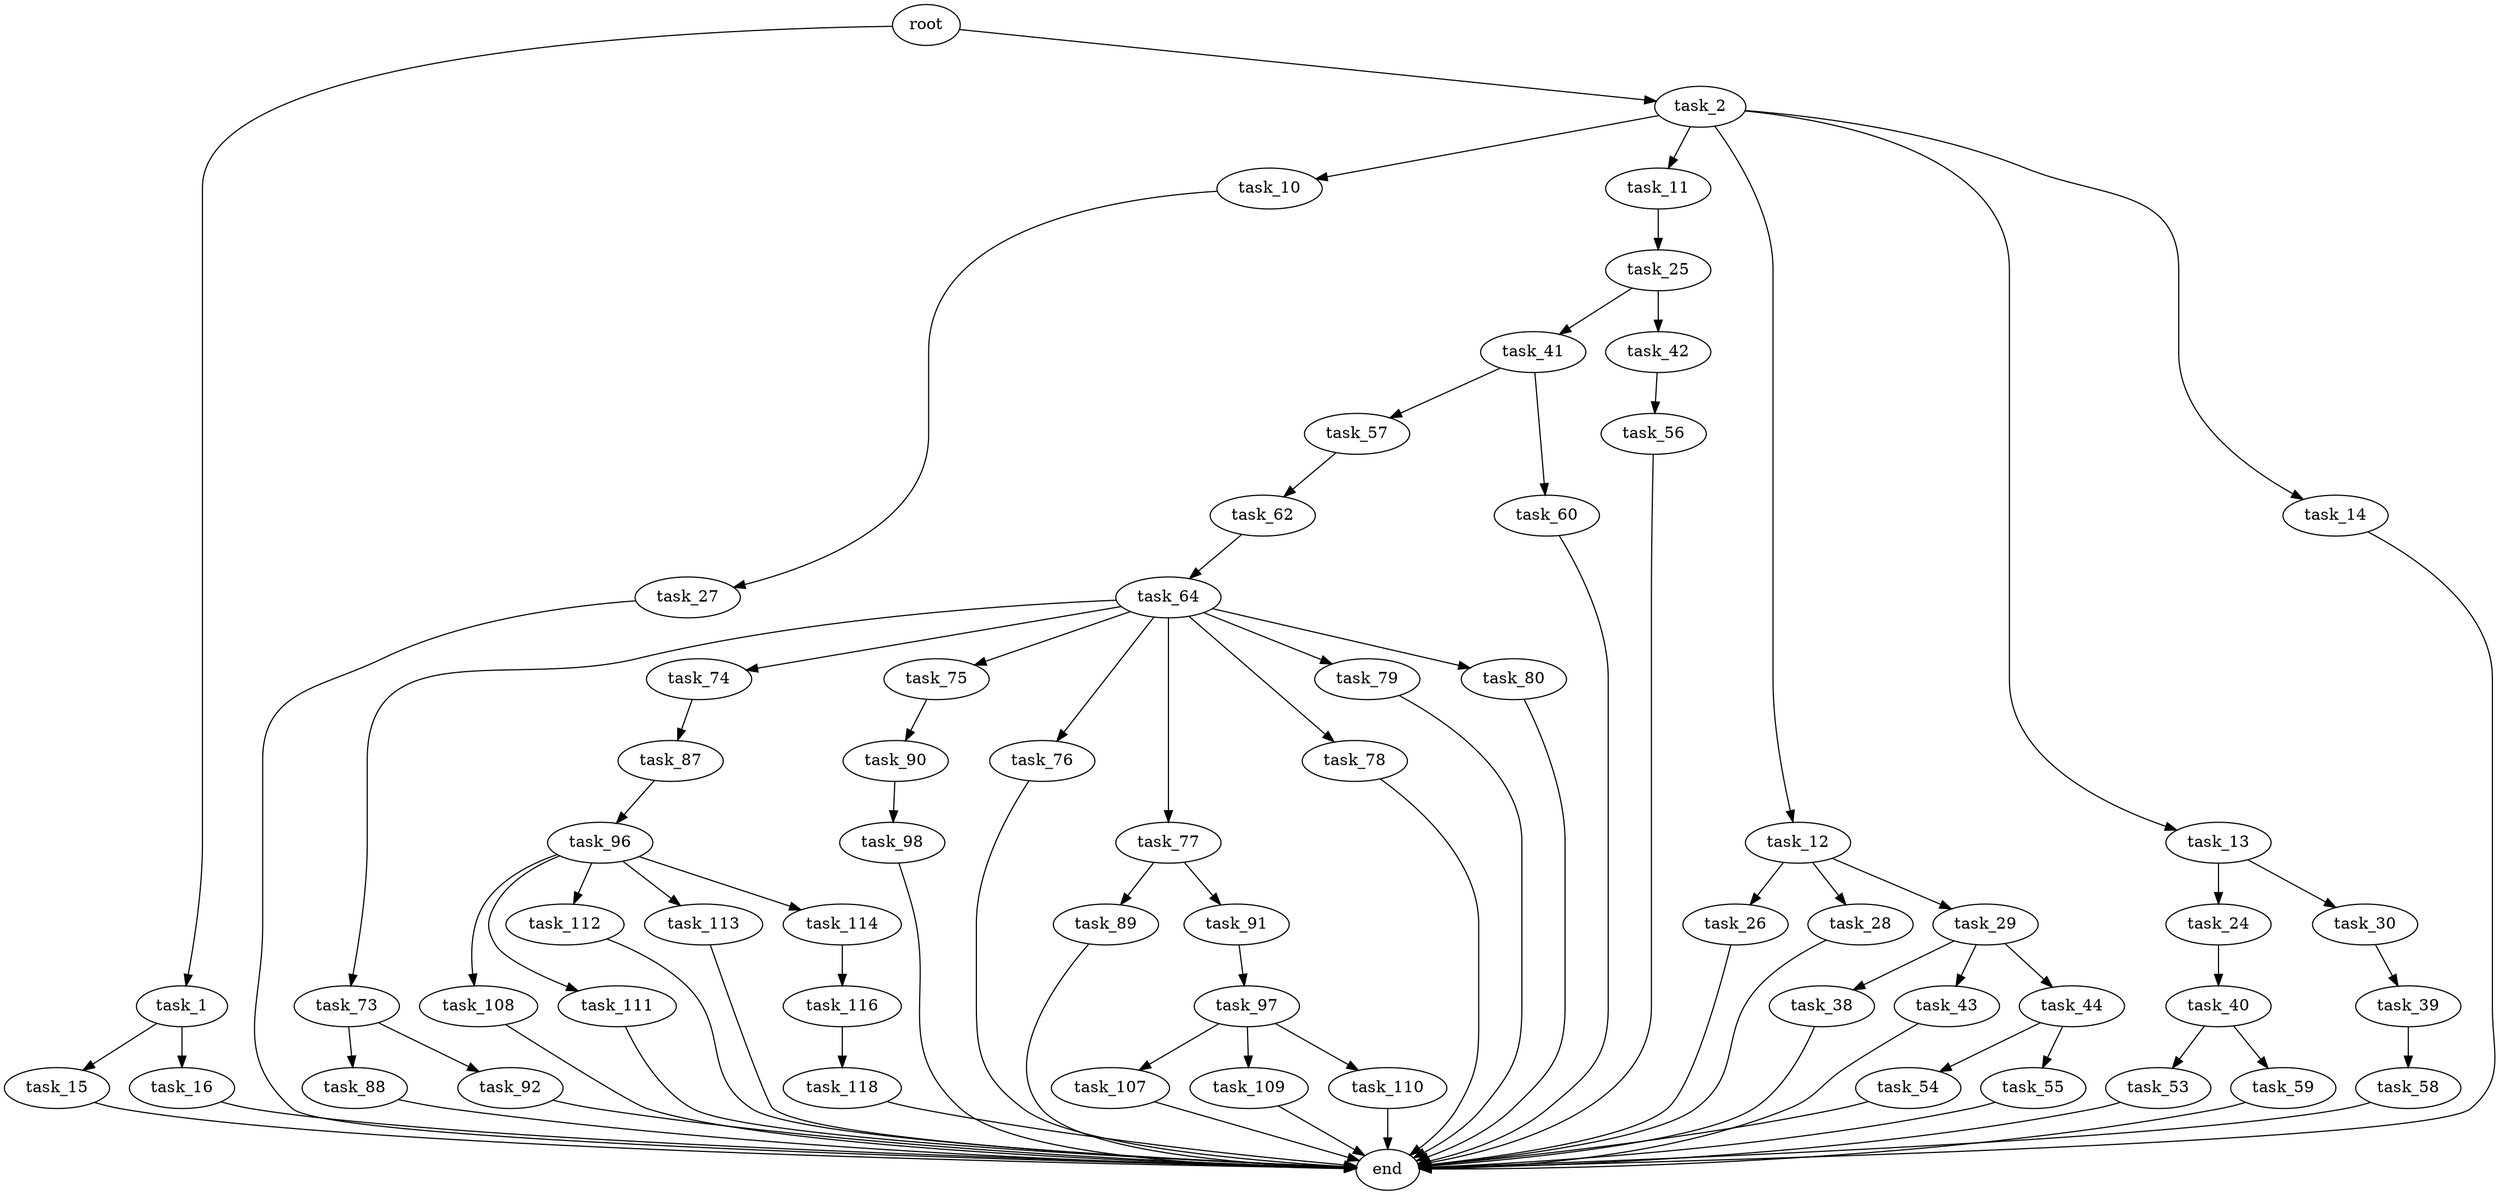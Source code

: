 digraph G {
  root [size="0.000000"];
  task_1 [size="368293445632.000000"];
  task_2 [size="607961103449.000000"];
  task_15 [size="26076749172.000000"];
  task_16 [size="231928233984.000000"];
  task_10 [size="368293445632.000000"];
  task_11 [size="732417065.000000"];
  task_12 [size="390587248941.000000"];
  task_13 [size="28991029248.000000"];
  task_14 [size="329840990426.000000"];
  task_27 [size="8373269972.000000"];
  task_25 [size="782757789696.000000"];
  task_26 [size="11138855313.000000"];
  task_28 [size="14667166528.000000"];
  task_29 [size="750754346264.000000"];
  task_24 [size="2824402418.000000"];
  task_30 [size="567444034352.000000"];
  end [size="0.000000"];
  task_40 [size="517867010746.000000"];
  task_41 [size="2968730390.000000"];
  task_42 [size="4496991574.000000"];
  task_38 [size="81792018820.000000"];
  task_43 [size="140182129048.000000"];
  task_44 [size="549755813888.000000"];
  task_39 [size="287464265.000000"];
  task_58 [size="231928233984.000000"];
  task_53 [size="29624832850.000000"];
  task_59 [size="858410829189.000000"];
  task_57 [size="3958324800.000000"];
  task_60 [size="7520166878.000000"];
  task_56 [size="142091219952.000000"];
  task_54 [size="1141515530998.000000"];
  task_55 [size="7316903574.000000"];
  task_62 [size="1073741824000.000000"];
  task_64 [size="4947327577.000000"];
  task_73 [size="15369945448.000000"];
  task_74 [size="7808393796.000000"];
  task_75 [size="134217728000.000000"];
  task_76 [size="1034014581177.000000"];
  task_77 [size="368293445632.000000"];
  task_78 [size="1153660320.000000"];
  task_79 [size="28991029248.000000"];
  task_80 [size="1073741824000.000000"];
  task_88 [size="8122331656.000000"];
  task_92 [size="12763018720.000000"];
  task_87 [size="28991029248.000000"];
  task_90 [size="41118261063.000000"];
  task_89 [size="549755813888.000000"];
  task_91 [size="23301117634.000000"];
  task_96 [size="5910202694.000000"];
  task_98 [size="13455408868.000000"];
  task_97 [size="1073741824000.000000"];
  task_108 [size="134217728000.000000"];
  task_111 [size="4469901288.000000"];
  task_112 [size="289132949849.000000"];
  task_113 [size="495833721032.000000"];
  task_114 [size="179468954860.000000"];
  task_107 [size="1348354250.000000"];
  task_109 [size="581412888209.000000"];
  task_110 [size="277438583221.000000"];
  task_116 [size="35303189254.000000"];
  task_118 [size="782757789696.000000"];

  root -> task_1 [size="1.000000"];
  root -> task_2 [size="1.000000"];
  task_1 -> task_15 [size="411041792.000000"];
  task_1 -> task_16 [size="411041792.000000"];
  task_2 -> task_10 [size="679477248.000000"];
  task_2 -> task_11 [size="679477248.000000"];
  task_2 -> task_12 [size="679477248.000000"];
  task_2 -> task_13 [size="679477248.000000"];
  task_2 -> task_14 [size="679477248.000000"];
  task_15 -> end [size="1.000000"];
  task_16 -> end [size="1.000000"];
  task_10 -> task_27 [size="411041792.000000"];
  task_11 -> task_25 [size="33554432.000000"];
  task_12 -> task_26 [size="301989888.000000"];
  task_12 -> task_28 [size="301989888.000000"];
  task_12 -> task_29 [size="301989888.000000"];
  task_13 -> task_24 [size="75497472.000000"];
  task_13 -> task_30 [size="75497472.000000"];
  task_14 -> end [size="1.000000"];
  task_27 -> end [size="1.000000"];
  task_25 -> task_41 [size="679477248.000000"];
  task_25 -> task_42 [size="679477248.000000"];
  task_26 -> end [size="1.000000"];
  task_28 -> end [size="1.000000"];
  task_29 -> task_38 [size="536870912.000000"];
  task_29 -> task_43 [size="536870912.000000"];
  task_29 -> task_44 [size="536870912.000000"];
  task_24 -> task_40 [size="301989888.000000"];
  task_30 -> task_39 [size="536870912.000000"];
  task_40 -> task_53 [size="411041792.000000"];
  task_40 -> task_59 [size="411041792.000000"];
  task_41 -> task_57 [size="75497472.000000"];
  task_41 -> task_60 [size="75497472.000000"];
  task_42 -> task_56 [size="75497472.000000"];
  task_38 -> end [size="1.000000"];
  task_43 -> end [size="1.000000"];
  task_44 -> task_54 [size="536870912.000000"];
  task_44 -> task_55 [size="536870912.000000"];
  task_39 -> task_58 [size="33554432.000000"];
  task_58 -> end [size="1.000000"];
  task_53 -> end [size="1.000000"];
  task_59 -> end [size="1.000000"];
  task_57 -> task_62 [size="75497472.000000"];
  task_60 -> end [size="1.000000"];
  task_56 -> end [size="1.000000"];
  task_54 -> end [size="1.000000"];
  task_55 -> end [size="1.000000"];
  task_62 -> task_64 [size="838860800.000000"];
  task_64 -> task_73 [size="301989888.000000"];
  task_64 -> task_74 [size="301989888.000000"];
  task_64 -> task_75 [size="301989888.000000"];
  task_64 -> task_76 [size="301989888.000000"];
  task_64 -> task_77 [size="301989888.000000"];
  task_64 -> task_78 [size="301989888.000000"];
  task_64 -> task_79 [size="301989888.000000"];
  task_64 -> task_80 [size="301989888.000000"];
  task_73 -> task_88 [size="536870912.000000"];
  task_73 -> task_92 [size="536870912.000000"];
  task_74 -> task_87 [size="301989888.000000"];
  task_75 -> task_90 [size="209715200.000000"];
  task_76 -> end [size="1.000000"];
  task_77 -> task_89 [size="411041792.000000"];
  task_77 -> task_91 [size="411041792.000000"];
  task_78 -> end [size="1.000000"];
  task_79 -> end [size="1.000000"];
  task_80 -> end [size="1.000000"];
  task_88 -> end [size="1.000000"];
  task_92 -> end [size="1.000000"];
  task_87 -> task_96 [size="75497472.000000"];
  task_90 -> task_98 [size="679477248.000000"];
  task_89 -> end [size="1.000000"];
  task_91 -> task_97 [size="33554432.000000"];
  task_96 -> task_108 [size="536870912.000000"];
  task_96 -> task_111 [size="536870912.000000"];
  task_96 -> task_112 [size="536870912.000000"];
  task_96 -> task_113 [size="536870912.000000"];
  task_96 -> task_114 [size="536870912.000000"];
  task_98 -> end [size="1.000000"];
  task_97 -> task_107 [size="838860800.000000"];
  task_97 -> task_109 [size="838860800.000000"];
  task_97 -> task_110 [size="838860800.000000"];
  task_108 -> end [size="1.000000"];
  task_111 -> end [size="1.000000"];
  task_112 -> end [size="1.000000"];
  task_113 -> end [size="1.000000"];
  task_114 -> task_116 [size="536870912.000000"];
  task_107 -> end [size="1.000000"];
  task_109 -> end [size="1.000000"];
  task_110 -> end [size="1.000000"];
  task_116 -> task_118 [size="33554432.000000"];
  task_118 -> end [size="1.000000"];
}
